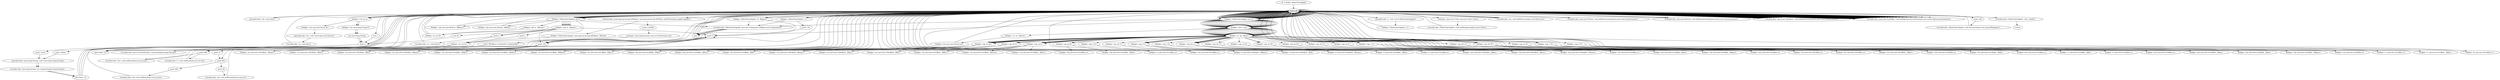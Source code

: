 digraph "" {
    "r0 := @this: MainChartApplet"
    "load.r r0"
    "r0 := @this: MainChartApplet"->"load.r r0";
    "specialinvoke <cb: void init()>"
    "load.r r0"->"specialinvoke <cb: void init()>";
    "specialinvoke <cb: void init()>"->"load.r r0";
    "new i"
    "load.r r0"->"new i";
    "dup1.r"
    "new i"->"dup1.r";
    "dup1.r"->"load.r r0";
    "specialinvoke <i: void <init>(MainChartApplet)>"
    "load.r r0"->"specialinvoke <i: void <init>(MainChartApplet)>";
    "fieldput <MainChartApplet: i i>"
    "specialinvoke <i: void <init>(MainChartApplet)>"->"fieldput <MainChartApplet: i i>";
    "fieldput <MainChartApplet: i i>"->"load.r r0";
    "staticget <java.awt.Color: java.awt.Color white>"
    "load.r r0"->"staticget <java.awt.Color: java.awt.Color white>";
    "virtualinvoke <MainChartApplet: void setBackground(java.awt.Color)>"
    "staticget <java.awt.Color: java.awt.Color white>"->"virtualinvoke <MainChartApplet: void setBackground(java.awt.Color)>";
    "virtualinvoke <MainChartApplet: void setBackground(java.awt.Color)>"->"load.r r0";
    "load.r r0"->"load.r r0";
    "staticinvoke <netscape.javascript.JSObject: netscape.javascript.JSObject getWindow(java.applet.Applet)>"
    "load.r r0"->"staticinvoke <netscape.javascript.JSObject: netscape.javascript.JSObject getWindow(java.applet.Applet)>";
    "fieldput <MainChartApplet: netscape.javascript.JSObject _fldvoid>"
    "staticinvoke <netscape.javascript.JSObject: netscape.javascript.JSObject getWindow(java.applet.Applet)>"->"fieldput <MainChartApplet: netscape.javascript.JSObject _fldvoid>";
    "goto load.r r0"
    "fieldput <MainChartApplet: netscape.javascript.JSObject _fldvoid>"->"goto load.r r0";
    "goto load.r r0"->"load.r r0";
    "fieldget <MainChartApplet: ab e>"
    "load.r r0"->"fieldget <MainChartApplet: ab e>";
    "fieldget <ab: w _fldgoto>"
    "fieldget <MainChartApplet: ab e>"->"fieldget <ab: w _fldgoto>";
    "fieldget <w: ay N>"
    "fieldget <ab: w _fldgoto>"->"fieldget <w: ay N>";
    "fieldget <w: ay N>"->"load.r r0";
    "virtualinvoke <ay: void addObserver(java.util.Observer)>"
    "load.r r0"->"virtualinvoke <ay: void addObserver(java.util.Observer)>";
    "virtualinvoke <ay: void addObserver(java.util.Observer)>"->"load.r r0";
    "load.r r0"->"fieldget <MainChartApplet: ab e>";
    "fieldget <ab: w _fldcase>"
    "fieldget <MainChartApplet: ab e>"->"fieldget <ab: w _fldcase>";
    "fieldget <ab: w _fldcase>"->"fieldget <w: ay N>";
    "fieldget <w: ay N>"->"load.r r0";
    "load.r r0"->"virtualinvoke <ay: void addObserver(java.util.Observer)>";
    "virtualinvoke <ay: void addObserver(java.util.Observer)>"->"load.r r0";
    "fieldget <MainChartApplet: bw h>"
    "load.r r0"->"fieldget <MainChartApplet: bw h>";
    "fieldget <bw: u ah>"
    "fieldget <MainChartApplet: bw h>"->"fieldget <bw: u ah>";
    "fieldget <u: an _fldnew>"
    "fieldget <bw: u ah>"->"fieldget <u: an _fldnew>";
    "fieldget <an: java.awt.Choice ad>"
    "fieldget <u: an _fldnew>"->"fieldget <an: java.awt.Choice ad>";
    "fieldget <an: java.awt.Choice ad>"->"load.r r0";
    "virtualinvoke <java.awt.Choice: void addItemListener(java.awt.event.ItemListener)>"
    "load.r r0"->"virtualinvoke <java.awt.Choice: void addItemListener(java.awt.event.ItemListener)>";
    "virtualinvoke <java.awt.Choice: void addItemListener(java.awt.event.ItemListener)>"->"load.r r0";
    "load.r r0"->"fieldget <MainChartApplet: ab e>";
    "fieldget <ab: java.awt.Button _fldbyte>"
    "fieldget <MainChartApplet: ab e>"->"fieldget <ab: java.awt.Button _fldbyte>";
    "fieldget <ab: java.awt.Button _fldbyte>"->"load.r r0";
    "virtualinvoke <java.awt.Button: void addActionListener(java.awt.event.ActionListener)>"
    "load.r r0"->"virtualinvoke <java.awt.Button: void addActionListener(java.awt.event.ActionListener)>";
    "virtualinvoke <java.awt.Button: void addActionListener(java.awt.event.ActionListener)>"->"load.r r0";
    "load.r r0"->"fieldget <MainChartApplet: ab e>";
    "fieldget <ab: java.awt.Button _fldelse>"
    "fieldget <MainChartApplet: ab e>"->"fieldget <ab: java.awt.Button _fldelse>";
    "fieldget <ab: java.awt.Button _fldelse>"->"load.r r0";
    "load.r r0"->"virtualinvoke <java.awt.Button: void addActionListener(java.awt.event.ActionListener)>";
    "virtualinvoke <java.awt.Button: void addActionListener(java.awt.event.ActionListener)>"->"load.r r0";
    "load.r r0"->"fieldget <MainChartApplet: bw h>";
    "fieldget <MainChartApplet: bw h>"->"fieldget <bw: u ah>";
    "fieldget <u: ag _fldint>"
    "fieldget <bw: u ah>"->"fieldget <u: ag _fldint>";
    "fieldget <ag: m ab>"
    "fieldget <u: ag _fldint>"->"fieldget <ag: m ab>";
    "fieldget <m: java.awt.Checkbox _fldnew>"
    "fieldget <ag: m ab>"->"fieldget <m: java.awt.Checkbox _fldnew>";
    "fieldget <m: java.awt.Checkbox _fldnew>"->"load.r r0";
    "virtualinvoke <java.awt.Checkbox: void addItemListener(java.awt.event.ItemListener)>"
    "load.r r0"->"virtualinvoke <java.awt.Checkbox: void addItemListener(java.awt.event.ItemListener)>";
    "virtualinvoke <java.awt.Checkbox: void addItemListener(java.awt.event.ItemListener)>"->"load.r r0";
    "load.r r0"->"fieldget <MainChartApplet: bw h>";
    "fieldget <MainChartApplet: bw h>"->"fieldget <bw: u ah>";
    "fieldget <bw: u ah>"->"fieldget <u: ag _fldint>";
    "fieldget <u: ag _fldint>"->"fieldget <ag: m ab>";
    "fieldget <m: java.awt.Checkbox _fldint>"
    "fieldget <ag: m ab>"->"fieldget <m: java.awt.Checkbox _fldint>";
    "fieldget <m: java.awt.Checkbox _fldint>"->"load.r r0";
    "load.r r0"->"virtualinvoke <java.awt.Checkbox: void addItemListener(java.awt.event.ItemListener)>";
    "virtualinvoke <java.awt.Checkbox: void addItemListener(java.awt.event.ItemListener)>"->"load.r r0";
    "load.r r0"->"fieldget <MainChartApplet: bw h>";
    "fieldget <MainChartApplet: bw h>"->"fieldget <bw: u ah>";
    "fieldget <bw: u ah>"->"fieldget <u: ag _fldint>";
    "fieldget <u: ag _fldint>"->"fieldget <ag: m ab>";
    "fieldget <m: java.awt.Checkbox _fldif>"
    "fieldget <ag: m ab>"->"fieldget <m: java.awt.Checkbox _fldif>";
    "fieldget <m: java.awt.Checkbox _fldif>"->"load.r r0";
    "load.r r0"->"virtualinvoke <java.awt.Checkbox: void addItemListener(java.awt.event.ItemListener)>";
    "virtualinvoke <java.awt.Checkbox: void addItemListener(java.awt.event.ItemListener)>"->"load.r r0";
    "load.r r0"->"fieldget <MainChartApplet: bw h>";
    "fieldget <MainChartApplet: bw h>"->"fieldget <bw: u ah>";
    "fieldget <bw: u ah>"->"fieldget <u: ag _fldint>";
    "fieldget <u: ag _fldint>"->"fieldget <ag: m ab>";
    "fieldget <m: java.awt.Checkbox _fldcase>"
    "fieldget <ag: m ab>"->"fieldget <m: java.awt.Checkbox _fldcase>";
    "fieldget <m: java.awt.Checkbox _fldcase>"->"load.r r0";
    "load.r r0"->"virtualinvoke <java.awt.Checkbox: void addItemListener(java.awt.event.ItemListener)>";
    "virtualinvoke <java.awt.Checkbox: void addItemListener(java.awt.event.ItemListener)>"->"load.r r0";
    "load.r r0"->"fieldget <MainChartApplet: bw h>";
    "fieldget <MainChartApplet: bw h>"->"fieldget <bw: u ah>";
    "fieldget <bw: u ah>"->"fieldget <u: ag _fldint>";
    "fieldget <u: ag _fldint>"->"fieldget <ag: m ab>";
    "fieldget <m: java.awt.Scrollbar _flddo>"
    "fieldget <ag: m ab>"->"fieldget <m: java.awt.Scrollbar _flddo>";
    "fieldget <m: java.awt.Scrollbar _flddo>"->"load.r r0";
    "virtualinvoke <java.awt.Scrollbar: void addAdjustmentListener(java.awt.event.AdjustmentListener)>"
    "load.r r0"->"virtualinvoke <java.awt.Scrollbar: void addAdjustmentListener(java.awt.event.AdjustmentListener)>";
    "virtualinvoke <java.awt.Scrollbar: void addAdjustmentListener(java.awt.event.AdjustmentListener)>"->"load.r r0";
    "load.r r0"->"fieldget <MainChartApplet: bw h>";
    "fieldget <MainChartApplet: bw h>"->"fieldget <bw: u ah>";
    "fieldget <bw: u ah>"->"fieldget <u: ag _fldint>";
    "fieldget <u: ag _fldint>"->"fieldget <ag: m ab>";
    "fieldget <m: java.awt.Scrollbar _fldelse>"
    "fieldget <ag: m ab>"->"fieldget <m: java.awt.Scrollbar _fldelse>";
    "fieldget <m: java.awt.Scrollbar _fldelse>"->"load.r r0";
    "load.r r0"->"virtualinvoke <java.awt.Scrollbar: void addAdjustmentListener(java.awt.event.AdjustmentListener)>";
    "virtualinvoke <java.awt.Scrollbar: void addAdjustmentListener(java.awt.event.AdjustmentListener)>"->"load.r r0";
    "load.r r0"->"fieldget <MainChartApplet: bw h>";
    "fieldget <MainChartApplet: bw h>"->"fieldget <bw: u ah>";
    "fieldget <bw: u ah>"->"fieldget <u: ag _fldint>";
    "fieldget <u: ag _fldint>"->"fieldget <ag: m ab>";
    "fieldget <m: java.awt.Scrollbar _fldbyte>"
    "fieldget <ag: m ab>"->"fieldget <m: java.awt.Scrollbar _fldbyte>";
    "fieldget <m: java.awt.Scrollbar _fldbyte>"->"load.r r0";
    "load.r r0"->"virtualinvoke <java.awt.Scrollbar: void addAdjustmentListener(java.awt.event.AdjustmentListener)>";
    "virtualinvoke <java.awt.Scrollbar: void addAdjustmentListener(java.awt.event.AdjustmentListener)>"->"load.r r0";
    "load.r r0"->"fieldget <MainChartApplet: bw h>";
    "fieldget <MainChartApplet: bw h>"->"fieldget <bw: u ah>";
    "fieldget <bw: u ah>"->"fieldget <u: ag _fldint>";
    "fieldget <u: ag _fldint>"->"fieldget <ag: m ab>";
    "fieldget <m: java.awt.Scrollbar _fldtry>"
    "fieldget <ag: m ab>"->"fieldget <m: java.awt.Scrollbar _fldtry>";
    "fieldget <m: java.awt.Scrollbar _fldtry>"->"load.r r0";
    "load.r r0"->"virtualinvoke <java.awt.Scrollbar: void addAdjustmentListener(java.awt.event.AdjustmentListener)>";
    "virtualinvoke <java.awt.Scrollbar: void addAdjustmentListener(java.awt.event.AdjustmentListener)>"->"load.r r0";
    "load.r r0"->"fieldget <MainChartApplet: bw h>";
    "fieldget <MainChartApplet: bw h>"->"fieldget <bw: u ah>";
    "fieldget <bw: u ah>"->"fieldget <u: ag _fldint>";
    "fieldget <ag: ca I>"
    "fieldget <u: ag _fldint>"->"fieldget <ag: ca I>";
    "fieldget <ca: java.awt.Checkbox _fldnew>"
    "fieldget <ag: ca I>"->"fieldget <ca: java.awt.Checkbox _fldnew>";
    "fieldget <ca: java.awt.Checkbox _fldnew>"->"load.r r0";
    "load.r r0"->"virtualinvoke <java.awt.Checkbox: void addItemListener(java.awt.event.ItemListener)>";
    "virtualinvoke <java.awt.Checkbox: void addItemListener(java.awt.event.ItemListener)>"->"load.r r0";
    "load.r r0"->"fieldget <MainChartApplet: bw h>";
    "fieldget <MainChartApplet: bw h>"->"fieldget <bw: u ah>";
    "fieldget <bw: u ah>"->"fieldget <u: ag _fldint>";
    "fieldget <u: ag _fldint>"->"fieldget <ag: ca I>";
    "fieldget <ca: java.awt.Checkbox _fldint>"
    "fieldget <ag: ca I>"->"fieldget <ca: java.awt.Checkbox _fldint>";
    "fieldget <ca: java.awt.Checkbox _fldint>"->"load.r r0";
    "load.r r0"->"virtualinvoke <java.awt.Checkbox: void addItemListener(java.awt.event.ItemListener)>";
    "virtualinvoke <java.awt.Checkbox: void addItemListener(java.awt.event.ItemListener)>"->"load.r r0";
    "load.r r0"->"fieldget <MainChartApplet: bw h>";
    "fieldget <MainChartApplet: bw h>"->"fieldget <bw: u ah>";
    "fieldget <bw: u ah>"->"fieldget <u: ag _fldint>";
    "fieldget <u: ag _fldint>"->"fieldget <ag: ca I>";
    "fieldget <ca: java.awt.Checkbox _fldif>"
    "fieldget <ag: ca I>"->"fieldget <ca: java.awt.Checkbox _fldif>";
    "fieldget <ca: java.awt.Checkbox _fldif>"->"load.r r0";
    "load.r r0"->"virtualinvoke <java.awt.Checkbox: void addItemListener(java.awt.event.ItemListener)>";
    "virtualinvoke <java.awt.Checkbox: void addItemListener(java.awt.event.ItemListener)>"->"load.r r0";
    "load.r r0"->"fieldget <MainChartApplet: bw h>";
    "fieldget <MainChartApplet: bw h>"->"fieldget <bw: u ah>";
    "fieldget <bw: u ah>"->"fieldget <u: ag _fldint>";
    "fieldget <u: ag _fldint>"->"fieldget <ag: ca I>";
    "fieldget <ca: java.awt.Scrollbar _fldfor>"
    "fieldget <ag: ca I>"->"fieldget <ca: java.awt.Scrollbar _fldfor>";
    "fieldget <ca: java.awt.Scrollbar _fldfor>"->"load.r r0";
    "load.r r0"->"virtualinvoke <java.awt.Scrollbar: void addAdjustmentListener(java.awt.event.AdjustmentListener)>";
    "virtualinvoke <java.awt.Scrollbar: void addAdjustmentListener(java.awt.event.AdjustmentListener)>"->"load.r r0";
    "load.r r0"->"fieldget <MainChartApplet: bw h>";
    "fieldget <MainChartApplet: bw h>"->"fieldget <bw: u ah>";
    "fieldget <bw: u ah>"->"fieldget <u: ag _fldint>";
    "fieldget <u: ag _fldint>"->"fieldget <ag: ca I>";
    "fieldget <ca: java.awt.Scrollbar _fldcase>"
    "fieldget <ag: ca I>"->"fieldget <ca: java.awt.Scrollbar _fldcase>";
    "fieldget <ca: java.awt.Scrollbar _fldcase>"->"load.r r0";
    "load.r r0"->"virtualinvoke <java.awt.Scrollbar: void addAdjustmentListener(java.awt.event.AdjustmentListener)>";
    "virtualinvoke <java.awt.Scrollbar: void addAdjustmentListener(java.awt.event.AdjustmentListener)>"->"load.r r0";
    "load.r r0"->"fieldget <MainChartApplet: bw h>";
    "fieldget <MainChartApplet: bw h>"->"fieldget <bw: u ah>";
    "fieldget <bw: u ah>"->"fieldget <u: ag _fldint>";
    "fieldget <u: ag _fldint>"->"fieldget <ag: ca I>";
    "fieldget <ca: java.awt.Scrollbar _fldtry>"
    "fieldget <ag: ca I>"->"fieldget <ca: java.awt.Scrollbar _fldtry>";
    "fieldget <ca: java.awt.Scrollbar _fldtry>"->"load.r r0";
    "load.r r0"->"virtualinvoke <java.awt.Scrollbar: void addAdjustmentListener(java.awt.event.AdjustmentListener)>";
    "virtualinvoke <java.awt.Scrollbar: void addAdjustmentListener(java.awt.event.AdjustmentListener)>"->"load.r r0";
    "load.r r0"->"fieldget <MainChartApplet: bw h>";
    "fieldget <MainChartApplet: bw h>"->"fieldget <bw: u ah>";
    "fieldget <bw: u ah>"->"fieldget <u: ag _fldint>";
    "fieldget <ag: bj X>"
    "fieldget <u: ag _fldint>"->"fieldget <ag: bj X>";
    "fieldget <bj: java.awt.Scrollbar a>"
    "fieldget <ag: bj X>"->"fieldget <bj: java.awt.Scrollbar a>";
    "fieldget <bj: java.awt.Scrollbar a>"->"load.r r0";
    "load.r r0"->"virtualinvoke <java.awt.Scrollbar: void addAdjustmentListener(java.awt.event.AdjustmentListener)>";
    "virtualinvoke <java.awt.Scrollbar: void addAdjustmentListener(java.awt.event.AdjustmentListener)>"->"load.r r0";
    "load.r r0"->"fieldget <MainChartApplet: bw h>";
    "fieldget <MainChartApplet: bw h>"->"fieldget <bw: u ah>";
    "fieldget <bw: u ah>"->"fieldget <u: ag _fldint>";
    "fieldget <u: ag _fldint>"->"fieldget <ag: bj X>";
    "fieldget <bj: java.awt.Scrollbar _fldfor>"
    "fieldget <ag: bj X>"->"fieldget <bj: java.awt.Scrollbar _fldfor>";
    "fieldget <bj: java.awt.Scrollbar _fldfor>"->"load.r r0";
    "load.r r0"->"virtualinvoke <java.awt.Scrollbar: void addAdjustmentListener(java.awt.event.AdjustmentListener)>";
    "virtualinvoke <java.awt.Scrollbar: void addAdjustmentListener(java.awt.event.AdjustmentListener)>"->"load.r r0";
    "load.r r0"->"fieldget <MainChartApplet: bw h>";
    "fieldget <MainChartApplet: bw h>"->"fieldget <bw: u ah>";
    "fieldget <bw: u ah>"->"fieldget <u: ag _fldint>";
    "fieldget <ag: bl O>"
    "fieldget <u: ag _fldint>"->"fieldget <ag: bl O>";
    "fieldget <bl: java.awt.Scrollbar _flddo>"
    "fieldget <ag: bl O>"->"fieldget <bl: java.awt.Scrollbar _flddo>";
    "fieldget <bl: java.awt.Scrollbar _flddo>"->"load.r r0";
    "load.r r0"->"virtualinvoke <java.awt.Scrollbar: void addAdjustmentListener(java.awt.event.AdjustmentListener)>";
    "virtualinvoke <java.awt.Scrollbar: void addAdjustmentListener(java.awt.event.AdjustmentListener)>"->"load.r r0";
    "load.r r0"->"fieldget <MainChartApplet: bw h>";
    "fieldget <MainChartApplet: bw h>"->"fieldget <bw: u ah>";
    "fieldget <bw: u ah>"->"fieldget <u: ag _fldint>";
    "fieldget <u: ag _fldint>"->"fieldget <ag: bl O>";
    "fieldget <bl: java.awt.Scrollbar _fldtry>"
    "fieldget <ag: bl O>"->"fieldget <bl: java.awt.Scrollbar _fldtry>";
    "fieldget <bl: java.awt.Scrollbar _fldtry>"->"load.r r0";
    "load.r r0"->"virtualinvoke <java.awt.Scrollbar: void addAdjustmentListener(java.awt.event.AdjustmentListener)>";
    "virtualinvoke <java.awt.Scrollbar: void addAdjustmentListener(java.awt.event.AdjustmentListener)>"->"load.r r0";
    "load.r r0"->"fieldget <MainChartApplet: bw h>";
    "fieldget <MainChartApplet: bw h>"->"fieldget <bw: u ah>";
    "fieldget <bw: u ah>"->"fieldget <u: ag _fldint>";
    "fieldget <u: ag _fldint>"->"fieldget <ag: bl O>";
    "fieldget <bl: java.awt.Scrollbar _fldif>"
    "fieldget <ag: bl O>"->"fieldget <bl: java.awt.Scrollbar _fldif>";
    "fieldget <bl: java.awt.Scrollbar _fldif>"->"load.r r0";
    "load.r r0"->"virtualinvoke <java.awt.Scrollbar: void addAdjustmentListener(java.awt.event.AdjustmentListener)>";
    "virtualinvoke <java.awt.Scrollbar: void addAdjustmentListener(java.awt.event.AdjustmentListener)>"->"load.r r0";
    "load.r r0"->"fieldget <MainChartApplet: bw h>";
    "fieldget <MainChartApplet: bw h>"->"fieldget <bw: u ah>";
    "fieldget <bw: u ah>"->"fieldget <u: ag _fldint>";
    "fieldget <ag: l F>"
    "fieldget <u: ag _fldint>"->"fieldget <ag: l F>";
    "fieldget <l: java.awt.Checkbox _fldbyte>"
    "fieldget <ag: l F>"->"fieldget <l: java.awt.Checkbox _fldbyte>";
    "fieldget <l: java.awt.Checkbox _fldbyte>"->"load.r r0";
    "load.r r0"->"virtualinvoke <java.awt.Checkbox: void addItemListener(java.awt.event.ItemListener)>";
    "virtualinvoke <java.awt.Checkbox: void addItemListener(java.awt.event.ItemListener)>"->"load.r r0";
    "load.r r0"->"fieldget <MainChartApplet: bw h>";
    "fieldget <MainChartApplet: bw h>"->"fieldget <bw: u ah>";
    "fieldget <bw: u ah>"->"fieldget <u: ag _fldint>";
    "fieldget <u: ag _fldint>"->"fieldget <ag: l F>";
    "fieldget <l: java.awt.Checkbox _fldif>"
    "fieldget <ag: l F>"->"fieldget <l: java.awt.Checkbox _fldif>";
    "fieldget <l: java.awt.Checkbox _fldif>"->"load.r r0";
    "load.r r0"->"virtualinvoke <java.awt.Checkbox: void addItemListener(java.awt.event.ItemListener)>";
    "virtualinvoke <java.awt.Checkbox: void addItemListener(java.awt.event.ItemListener)>"->"load.r r0";
    "load.r r0"->"fieldget <MainChartApplet: bw h>";
    "fieldget <MainChartApplet: bw h>"->"fieldget <bw: u ah>";
    "fieldget <bw: u ah>"->"fieldget <u: ag _fldint>";
    "fieldget <u: ag _fldint>"->"fieldget <ag: l F>";
    "fieldget <l: java.awt.Checkbox _fldcase>"
    "fieldget <ag: l F>"->"fieldget <l: java.awt.Checkbox _fldcase>";
    "fieldget <l: java.awt.Checkbox _fldcase>"->"load.r r0";
    "load.r r0"->"virtualinvoke <java.awt.Checkbox: void addItemListener(java.awt.event.ItemListener)>";
    "virtualinvoke <java.awt.Checkbox: void addItemListener(java.awt.event.ItemListener)>"->"load.r r0";
    "load.r r0"->"fieldget <MainChartApplet: bw h>";
    "fieldget <MainChartApplet: bw h>"->"fieldget <bw: u ah>";
    "fieldget <bw: u ah>"->"fieldget <u: ag _fldint>";
    "fieldget <u: ag _fldint>"->"fieldget <ag: l F>";
    "fieldget <l: java.awt.Scrollbar _flddo>"
    "fieldget <ag: l F>"->"fieldget <l: java.awt.Scrollbar _flddo>";
    "fieldget <l: java.awt.Scrollbar _flddo>"->"load.r r0";
    "load.r r0"->"virtualinvoke <java.awt.Scrollbar: void addAdjustmentListener(java.awt.event.AdjustmentListener)>";
    "virtualinvoke <java.awt.Scrollbar: void addAdjustmentListener(java.awt.event.AdjustmentListener)>"->"load.r r0";
    "load.r r0"->"fieldget <MainChartApplet: bw h>";
    "fieldget <MainChartApplet: bw h>"->"fieldget <bw: u ah>";
    "fieldget <bw: u ah>"->"fieldget <u: ag _fldint>";
    "fieldget <ag: ax Y>"
    "fieldget <u: ag _fldint>"->"fieldget <ag: ax Y>";
    "fieldget <ax: java.awt.Scrollbar a>"
    "fieldget <ag: ax Y>"->"fieldget <ax: java.awt.Scrollbar a>";
    "fieldget <ax: java.awt.Scrollbar a>"->"load.r r0";
    "load.r r0"->"virtualinvoke <java.awt.Scrollbar: void addAdjustmentListener(java.awt.event.AdjustmentListener)>";
    "virtualinvoke <java.awt.Scrollbar: void addAdjustmentListener(java.awt.event.AdjustmentListener)>"->"load.r r0";
    "load.r r0"->"fieldget <MainChartApplet: bw h>";
    "fieldget <MainChartApplet: bw h>"->"fieldget <bw: u ah>";
    "fieldget <bw: u ah>"->"fieldget <u: ag _fldint>";
    "fieldget <ag: bo L>"
    "fieldget <u: ag _fldint>"->"fieldget <ag: bo L>";
    "fieldget <bo: java.awt.Checkbox _flddo>"
    "fieldget <ag: bo L>"->"fieldget <bo: java.awt.Checkbox _flddo>";
    "fieldget <bo: java.awt.Checkbox _flddo>"->"load.r r0";
    "load.r r0"->"virtualinvoke <java.awt.Checkbox: void addItemListener(java.awt.event.ItemListener)>";
    "virtualinvoke <java.awt.Checkbox: void addItemListener(java.awt.event.ItemListener)>"->"load.r r0";
    "load.r r0"->"fieldget <MainChartApplet: bw h>";
    "fieldget <MainChartApplet: bw h>"->"fieldget <bw: u ah>";
    "fieldget <bw: u ah>"->"fieldget <u: ag _fldint>";
    "fieldget <u: ag _fldint>"->"fieldget <ag: bo L>";
    "fieldget <bo: java.awt.Checkbox _fldtry>"
    "fieldget <ag: bo L>"->"fieldget <bo: java.awt.Checkbox _fldtry>";
    "fieldget <bo: java.awt.Checkbox _fldtry>"->"load.r r0";
    "load.r r0"->"virtualinvoke <java.awt.Checkbox: void addItemListener(java.awt.event.ItemListener)>";
    "virtualinvoke <java.awt.Checkbox: void addItemListener(java.awt.event.ItemListener)>"->"load.r r0";
    "load.r r0"->"fieldget <MainChartApplet: bw h>";
    "fieldget <MainChartApplet: bw h>"->"fieldget <bw: u ah>";
    "fieldget <bw: u ah>"->"fieldget <u: ag _fldint>";
    "fieldget <u: ag _fldint>"->"fieldget <ag: bo L>";
    "fieldget <bo: java.awt.Checkbox _fldcase>"
    "fieldget <ag: bo L>"->"fieldget <bo: java.awt.Checkbox _fldcase>";
    "fieldget <bo: java.awt.Checkbox _fldcase>"->"load.r r0";
    "load.r r0"->"virtualinvoke <java.awt.Checkbox: void addItemListener(java.awt.event.ItemListener)>";
    "virtualinvoke <java.awt.Checkbox: void addItemListener(java.awt.event.ItemListener)>"->"load.r r0";
    "load.r r0"->"fieldget <MainChartApplet: bw h>";
    "fieldget <MainChartApplet: bw h>"->"fieldget <bw: u ah>";
    "fieldget <bw: u ah>"->"fieldget <u: ag _fldint>";
    "fieldget <u: ag _fldint>"->"fieldget <ag: bo L>";
    "fieldget <bo: java.awt.Scrollbar a>"
    "fieldget <ag: bo L>"->"fieldget <bo: java.awt.Scrollbar a>";
    "fieldget <bo: java.awt.Scrollbar a>"->"load.r r0";
    "load.r r0"->"virtualinvoke <java.awt.Scrollbar: void addAdjustmentListener(java.awt.event.AdjustmentListener)>";
    "virtualinvoke <java.awt.Scrollbar: void addAdjustmentListener(java.awt.event.AdjustmentListener)>"->"load.r r0";
    "load.r r0"->"fieldget <MainChartApplet: bw h>";
    "fieldget <MainChartApplet: bw h>"->"fieldget <bw: u ah>";
    "fieldget <bw: u ah>"->"fieldget <u: ag _fldint>";
    "fieldget <u: ag _fldint>"->"fieldget <ag: bo L>";
    "fieldget <bo: java.awt.Scrollbar _fldint>"
    "fieldget <ag: bo L>"->"fieldget <bo: java.awt.Scrollbar _fldint>";
    "fieldget <bo: java.awt.Scrollbar _fldint>"->"load.r r0";
    "load.r r0"->"virtualinvoke <java.awt.Scrollbar: void addAdjustmentListener(java.awt.event.AdjustmentListener)>";
    "virtualinvoke <java.awt.Scrollbar: void addAdjustmentListener(java.awt.event.AdjustmentListener)>"->"load.r r0";
    "load.r r0"->"fieldget <MainChartApplet: bw h>";
    "fieldget <MainChartApplet: bw h>"->"fieldget <bw: u ah>";
    "fieldget <bw: u ah>"->"fieldget <u: ag _fldint>";
    "fieldget <u: ag _fldint>"->"fieldget <ag: bo L>";
    "fieldget <bo: java.awt.Scrollbar _fldnew>"
    "fieldget <ag: bo L>"->"fieldget <bo: java.awt.Scrollbar _fldnew>";
    "fieldget <bo: java.awt.Scrollbar _fldnew>"->"load.r r0";
    "load.r r0"->"virtualinvoke <java.awt.Scrollbar: void addAdjustmentListener(java.awt.event.AdjustmentListener)>";
    "virtualinvoke <java.awt.Scrollbar: void addAdjustmentListener(java.awt.event.AdjustmentListener)>"->"load.r r0";
    "load.r r0"->"fieldget <MainChartApplet: bw h>";
    "fieldget <MainChartApplet: bw h>"->"fieldget <bw: u ah>";
    "fieldget <bw: u ah>"->"fieldget <u: ag _fldint>";
    "fieldget <ag: ao Z>"
    "fieldget <u: ag _fldint>"->"fieldget <ag: ao Z>";
    "fieldget <ao: java.awt.Scrollbar a>"
    "fieldget <ag: ao Z>"->"fieldget <ao: java.awt.Scrollbar a>";
    "fieldget <ao: java.awt.Scrollbar a>"->"load.r r0";
    "load.r r0"->"virtualinvoke <java.awt.Scrollbar: void addAdjustmentListener(java.awt.event.AdjustmentListener)>";
    "virtualinvoke <java.awt.Scrollbar: void addAdjustmentListener(java.awt.event.AdjustmentListener)>"->"load.r r0";
    "load.r r0"->"fieldget <MainChartApplet: bw h>";
    "fieldget <MainChartApplet: bw h>"->"fieldget <bw: u ah>";
    "fieldget <bw: u ah>"->"fieldget <u: ag _fldint>";
    "fieldget <ag: z P>"
    "fieldget <u: ag _fldint>"->"fieldget <ag: z P>";
    "fieldget <z: java.awt.Scrollbar a>"
    "fieldget <ag: z P>"->"fieldget <z: java.awt.Scrollbar a>";
    "fieldget <z: java.awt.Scrollbar a>"->"load.r r0";
    "load.r r0"->"virtualinvoke <java.awt.Scrollbar: void addAdjustmentListener(java.awt.event.AdjustmentListener)>";
    "virtualinvoke <java.awt.Scrollbar: void addAdjustmentListener(java.awt.event.AdjustmentListener)>"->"load.r r0";
    "load.r r0"->"fieldget <MainChartApplet: bw h>";
    "fieldget <MainChartApplet: bw h>"->"fieldget <bw: u ah>";
    "fieldget <bw: u ah>"->"fieldget <u: ag _fldint>";
    "fieldget <ag: be W>"
    "fieldget <u: ag _fldint>"->"fieldget <ag: be W>";
    "fieldget <be: java.awt.Scrollbar _fldfor>"
    "fieldget <ag: be W>"->"fieldget <be: java.awt.Scrollbar _fldfor>";
    "fieldget <be: java.awt.Scrollbar _fldfor>"->"load.r r0";
    "load.r r0"->"virtualinvoke <java.awt.Scrollbar: void addAdjustmentListener(java.awt.event.AdjustmentListener)>";
    "virtualinvoke <java.awt.Scrollbar: void addAdjustmentListener(java.awt.event.AdjustmentListener)>"->"load.r r0";
    "load.r r0"->"fieldget <MainChartApplet: bw h>";
    "fieldget <MainChartApplet: bw h>"->"fieldget <bw: u ah>";
    "fieldget <bw: u ah>"->"fieldget <u: ag _fldint>";
    "fieldget <u: ag _fldint>"->"fieldget <ag: be W>";
    "fieldget <be: java.awt.Scrollbar _flddo>"
    "fieldget <ag: be W>"->"fieldget <be: java.awt.Scrollbar _flddo>";
    "fieldget <be: java.awt.Scrollbar _flddo>"->"load.r r0";
    "load.r r0"->"virtualinvoke <java.awt.Scrollbar: void addAdjustmentListener(java.awt.event.AdjustmentListener)>";
    "virtualinvoke <java.awt.Scrollbar: void addAdjustmentListener(java.awt.event.AdjustmentListener)>"->"load.r r0";
    "load.r r0"->"fieldget <MainChartApplet: bw h>";
    "fieldget <MainChartApplet: bw h>"->"fieldget <bw: u ah>";
    "fieldget <bw: u ah>"->"fieldget <u: ag _fldint>";
    "fieldget <u: ag _fldint>"->"fieldget <ag: be W>";
    "fieldget <be: java.awt.Scrollbar _fldbyte>"
    "fieldget <ag: be W>"->"fieldget <be: java.awt.Scrollbar _fldbyte>";
    "fieldget <be: java.awt.Scrollbar _fldbyte>"->"load.r r0";
    "load.r r0"->"virtualinvoke <java.awt.Scrollbar: void addAdjustmentListener(java.awt.event.AdjustmentListener)>";
    "virtualinvoke <java.awt.Scrollbar: void addAdjustmentListener(java.awt.event.AdjustmentListener)>"->"load.r r0";
    "load.r r0"->"fieldget <MainChartApplet: bw h>";
    "fieldget <MainChartApplet: bw h>"->"fieldget <bw: u ah>";
    "fieldget <bw: u ah>"->"fieldget <u: ag _fldint>";
    "fieldget <ag: ba K>"
    "fieldget <u: ag _fldint>"->"fieldget <ag: ba K>";
    "fieldget <ba: java.awt.Scrollbar a>"
    "fieldget <ag: ba K>"->"fieldget <ba: java.awt.Scrollbar a>";
    "fieldget <ba: java.awt.Scrollbar a>"->"load.r r0";
    "load.r r0"->"virtualinvoke <java.awt.Scrollbar: void addAdjustmentListener(java.awt.event.AdjustmentListener)>";
    "virtualinvoke <java.awt.Scrollbar: void addAdjustmentListener(java.awt.event.AdjustmentListener)>"->"load.r r0";
    "load.r r0"->"fieldget <MainChartApplet: bw h>";
    "fieldget <MainChartApplet: bw h>"->"fieldget <bw: u ah>";
    "fieldget <bw: u ah>"->"fieldget <u: ag _fldint>";
    "fieldget <ag: t S>"
    "fieldget <u: ag _fldint>"->"fieldget <ag: t S>";
    "fieldget <t: java.awt.Scrollbar a>"
    "fieldget <ag: t S>"->"fieldget <t: java.awt.Scrollbar a>";
    "fieldget <t: java.awt.Scrollbar a>"->"load.r r0";
    "load.r r0"->"virtualinvoke <java.awt.Scrollbar: void addAdjustmentListener(java.awt.event.AdjustmentListener)>";
    "virtualinvoke <java.awt.Scrollbar: void addAdjustmentListener(java.awt.event.AdjustmentListener)>"->"load.r r0";
    "load.r r0"->"fieldget <MainChartApplet: bw h>";
    "fieldget <MainChartApplet: bw h>"->"fieldget <bw: u ah>";
    "fieldget <bw: u ah>"->"fieldget <u: ag _fldint>";
    "fieldget <ag: b0 U>"
    "fieldget <u: ag _fldint>"->"fieldget <ag: b0 U>";
    "fieldget <b0: java.awt.Scrollbar a>"
    "fieldget <ag: b0 U>"->"fieldget <b0: java.awt.Scrollbar a>";
    "fieldget <b0: java.awt.Scrollbar a>"->"load.r r0";
    "load.r r0"->"virtualinvoke <java.awt.Scrollbar: void addAdjustmentListener(java.awt.event.AdjustmentListener)>";
    "virtualinvoke <java.awt.Scrollbar: void addAdjustmentListener(java.awt.event.AdjustmentListener)>"->"load.r r0";
    "load.r r0"->"fieldget <MainChartApplet: bw h>";
    "fieldget <MainChartApplet: bw h>"->"fieldget <bw: u ah>";
    "fieldget <bw: u ah>"->"fieldget <u: ag _fldint>";
    "fieldget <ag: ce G>"
    "fieldget <u: ag _fldint>"->"fieldget <ag: ce G>";
    "fieldget <ce: java.awt.Scrollbar a>"
    "fieldget <ag: ce G>"->"fieldget <ce: java.awt.Scrollbar a>";
    "fieldget <ce: java.awt.Scrollbar a>"->"load.r r0";
    "load.r r0"->"virtualinvoke <java.awt.Scrollbar: void addAdjustmentListener(java.awt.event.AdjustmentListener)>";
    "virtualinvoke <java.awt.Scrollbar: void addAdjustmentListener(java.awt.event.AdjustmentListener)>"->"load.r r0";
    "load.r r0"->"fieldget <MainChartApplet: bw h>";
    "fieldget <MainChartApplet: bw h>"->"fieldget <bw: u ah>";
    "fieldget <bw: u ah>"->"fieldget <u: ag _fldint>";
    "fieldget <ag: h V>"
    "fieldget <u: ag _fldint>"->"fieldget <ag: h V>";
    "fieldget <h: java.awt.Scrollbar a>"
    "fieldget <ag: h V>"->"fieldget <h: java.awt.Scrollbar a>";
    "fieldget <h: java.awt.Scrollbar a>"->"load.r r0";
    "load.r r0"->"virtualinvoke <java.awt.Scrollbar: void addAdjustmentListener(java.awt.event.AdjustmentListener)>";
    "virtualinvoke <java.awt.Scrollbar: void addAdjustmentListener(java.awt.event.AdjustmentListener)>"->"load.r r0";
    "load.r r0"->"fieldget <MainChartApplet: bw h>";
    "fieldget <MainChartApplet: bw h>"->"fieldget <bw: u ah>";
    "fieldget <bw: u ah>"->"fieldget <u: ag _fldint>";
    "fieldget <ag: bn T>"
    "fieldget <u: ag _fldint>"->"fieldget <ag: bn T>";
    "fieldget <bn: java.awt.Scrollbar a>"
    "fieldget <ag: bn T>"->"fieldget <bn: java.awt.Scrollbar a>";
    "fieldget <bn: java.awt.Scrollbar a>"->"load.r r0";
    "load.r r0"->"virtualinvoke <java.awt.Scrollbar: void addAdjustmentListener(java.awt.event.AdjustmentListener)>";
    "virtualinvoke <java.awt.Scrollbar: void addAdjustmentListener(java.awt.event.AdjustmentListener)>"->"load.r r0";
    "load.r r0"->"fieldget <MainChartApplet: bw h>";
    "fieldget <MainChartApplet: bw h>"->"fieldget <bw: u ah>";
    "fieldget <bw: u ah>"->"fieldget <u: ag _fldint>";
    "fieldget <ag: by J>"
    "fieldget <u: ag _fldint>"->"fieldget <ag: by J>";
    "fieldget <by: java.awt.Scrollbar a>"
    "fieldget <ag: by J>"->"fieldget <by: java.awt.Scrollbar a>";
    "fieldget <by: java.awt.Scrollbar a>"->"load.r r0";
    "load.r r0"->"virtualinvoke <java.awt.Scrollbar: void addAdjustmentListener(java.awt.event.AdjustmentListener)>";
    "virtualinvoke <java.awt.Scrollbar: void addAdjustmentListener(java.awt.event.AdjustmentListener)>"->"load.r r0";
    "load.r r0"->"fieldget <MainChartApplet: bw h>";
    "fieldget <MainChartApplet: bw h>"->"fieldget <bw: u ah>";
    "fieldget <bw: u ah>"->"fieldget <u: ag _fldint>";
    "fieldget <ag: av R>"
    "fieldget <u: ag _fldint>"->"fieldget <ag: av R>";
    "fieldget <av: java.awt.Scrollbar a>"
    "fieldget <ag: av R>"->"fieldget <av: java.awt.Scrollbar a>";
    "fieldget <av: java.awt.Scrollbar a>"->"load.r r0";
    "load.r r0"->"virtualinvoke <java.awt.Scrollbar: void addAdjustmentListener(java.awt.event.AdjustmentListener)>";
    "virtualinvoke <java.awt.Scrollbar: void addAdjustmentListener(java.awt.event.AdjustmentListener)>"->"load.r r0";
    "load.r r0"->"fieldget <MainChartApplet: bw h>";
    "fieldget <MainChartApplet: bw h>"->"fieldget <bw: u ah>";
    "fieldget <bw: u ah>"->"fieldget <u: ag _fldint>";
    "fieldget <u: ag _fldint>"->"fieldget <ag: av R>";
    "fieldget <av: java.awt.Scrollbar _fldfor>"
    "fieldget <ag: av R>"->"fieldget <av: java.awt.Scrollbar _fldfor>";
    "fieldget <av: java.awt.Scrollbar _fldfor>"->"load.r r0";
    "load.r r0"->"virtualinvoke <java.awt.Scrollbar: void addAdjustmentListener(java.awt.event.AdjustmentListener)>";
    "virtualinvoke <java.awt.Scrollbar: void addAdjustmentListener(java.awt.event.AdjustmentListener)>"->"load.r r0";
    "load.r r0"->"fieldget <MainChartApplet: bw h>";
    "fieldget <MainChartApplet: bw h>"->"fieldget <bw: u ah>";
    "fieldget <bw: u ah>"->"fieldget <u: ag _fldint>";
    "fieldget <ag: br E>"
    "fieldget <u: ag _fldint>"->"fieldget <ag: br E>";
    "fieldget <br: java.awt.Scrollbar _flddo>"
    "fieldget <ag: br E>"->"fieldget <br: java.awt.Scrollbar _flddo>";
    "fieldget <br: java.awt.Scrollbar _flddo>"->"load.r r0";
    "load.r r0"->"virtualinvoke <java.awt.Scrollbar: void addAdjustmentListener(java.awt.event.AdjustmentListener)>";
    "virtualinvoke <java.awt.Scrollbar: void addAdjustmentListener(java.awt.event.AdjustmentListener)>"->"load.r r0";
    "load.r r0"->"fieldget <MainChartApplet: bw h>";
    "fieldget <MainChartApplet: bw h>"->"fieldget <bw: u ah>";
    "fieldget <bw: u ah>"->"fieldget <u: ag _fldint>";
    "fieldget <ag: r C>"
    "fieldget <u: ag _fldint>"->"fieldget <ag: r C>";
    "fieldget <r: java.awt.Scrollbar _fldif>"
    "fieldget <ag: r C>"->"fieldget <r: java.awt.Scrollbar _fldif>";
    "fieldget <r: java.awt.Scrollbar _fldif>"->"load.r r0";
    "load.r r0"->"virtualinvoke <java.awt.Scrollbar: void addAdjustmentListener(java.awt.event.AdjustmentListener)>";
    "virtualinvoke <java.awt.Scrollbar: void addAdjustmentListener(java.awt.event.AdjustmentListener)>"->"load.r r0";
    "load.r r0"->"fieldget <MainChartApplet: bw h>";
    "fieldget <MainChartApplet: bw h>"->"fieldget <bw: u ah>";
    "fieldget <bw: u ah>"->"fieldget <u: ag _fldint>";
    "fieldget <u: ag _fldint>"->"fieldget <ag: r C>";
    "fieldget <r: java.awt.Scrollbar a>"
    "fieldget <ag: r C>"->"fieldget <r: java.awt.Scrollbar a>";
    "fieldget <r: java.awt.Scrollbar a>"->"load.r r0";
    "load.r r0"->"virtualinvoke <java.awt.Scrollbar: void addAdjustmentListener(java.awt.event.AdjustmentListener)>";
    "virtualinvoke <java.awt.Scrollbar: void addAdjustmentListener(java.awt.event.AdjustmentListener)>"->"load.r r0";
    "load.r r0"->"fieldget <MainChartApplet: bw h>";
    "fieldget <MainChartApplet: bw h>"->"fieldget <bw: u ah>";
    "fieldget <bw: u ah>"->"fieldget <u: ag _fldint>";
    "fieldget <ag: v N>"
    "fieldget <u: ag _fldint>"->"fieldget <ag: v N>";
    "fieldget <v: java.awt.Scrollbar a>"
    "fieldget <ag: v N>"->"fieldget <v: java.awt.Scrollbar a>";
    "fieldget <v: java.awt.Scrollbar a>"->"load.r r0";
    "load.r r0"->"virtualinvoke <java.awt.Scrollbar: void addAdjustmentListener(java.awt.event.AdjustmentListener)>";
    "virtualinvoke <java.awt.Scrollbar: void addAdjustmentListener(java.awt.event.AdjustmentListener)>"->"load.r r0";
    "load.r r0"->"fieldget <MainChartApplet: bw h>";
    "fieldget <MainChartApplet: bw h>"->"fieldget <bw: u ah>";
    "fieldget <bw: u ah>"->"fieldget <u: ag _fldint>";
    "fieldget <u: ag _fldint>"->"fieldget <ag: v N>";
    "fieldget <v: java.awt.Scrollbar _fldfor>"
    "fieldget <ag: v N>"->"fieldget <v: java.awt.Scrollbar _fldfor>";
    "fieldget <v: java.awt.Scrollbar _fldfor>"->"load.r r0";
    "load.r r0"->"virtualinvoke <java.awt.Scrollbar: void addAdjustmentListener(java.awt.event.AdjustmentListener)>";
    "virtualinvoke <java.awt.Scrollbar: void addAdjustmentListener(java.awt.event.AdjustmentListener)>"->"load.r r0";
    "push null"
    "load.r r0"->"push null";
    "virtualinvoke <MainChartApplet: void setLayout(java.awt.LayoutManager)>"
    "push null"->"virtualinvoke <MainChartApplet: void setLayout(java.awt.LayoutManager)>";
    "virtualinvoke <MainChartApplet: void setLayout(java.awt.LayoutManager)>"->"load.r r0";
    "fieldget <MainChartApplet: af _fldgoto>"
    "load.r r0"->"fieldget <MainChartApplet: af _fldgoto>";
    "push 105"
    "fieldget <MainChartApplet: af _fldgoto>"->"push 105";
    "push 0"
    "push 105"->"push 0";
    "push 630"
    "push 0"->"push 630";
    "push 36"
    "push 630"->"push 36";
    "virtualinvoke <af: void setBounds(int,int,int,int)>"
    "push 36"->"virtualinvoke <af: void setBounds(int,int,int,int)>";
    "virtualinvoke <af: void setBounds(int,int,int,int)>"->"load.r r0";
    "load.r r0"->"load.r r0";
    "load.r r0"->"fieldget <MainChartApplet: af _fldgoto>";
    "virtualinvoke <MainChartApplet: java.awt.Component add(java.awt.Component)>"
    "fieldget <MainChartApplet: af _fldgoto>"->"virtualinvoke <MainChartApplet: java.awt.Component add(java.awt.Component)>";
    "pop"
    "virtualinvoke <MainChartApplet: java.awt.Component add(java.awt.Component)>"->"pop";
    "pop"->"load.r r0";
    "load.r r0"->"fieldget <MainChartApplet: bw h>";
    "fieldget <MainChartApplet: bw h>"->"push 0";
    "push 0"->"push 0";
    "push 0"->"push 105";
    "push 440"
    "push 105"->"push 440";
    "virtualinvoke <bw: void setBounds(int,int,int,int)>"
    "push 440"->"virtualinvoke <bw: void setBounds(int,int,int,int)>";
    "virtualinvoke <bw: void setBounds(int,int,int,int)>"->"load.r r0";
    "load.r r0"->"load.r r0";
    "load.r r0"->"fieldget <MainChartApplet: bw h>";
    "fieldget <MainChartApplet: bw h>"->"virtualinvoke <MainChartApplet: java.awt.Component add(java.awt.Component)>";
    "virtualinvoke <MainChartApplet: java.awt.Component add(java.awt.Component)>"->"pop";
    "pop"->"load.r r0";
    "fieldget <MainChartApplet: i i>"
    "load.r r0"->"fieldget <MainChartApplet: i i>";
    "push 735"
    "fieldget <MainChartApplet: i i>"->"push 735";
    "push 735"->"push 0";
    "push 0"->"push 105";
    "push 105"->"push 440";
    "virtualinvoke <i: void setBounds(int,int,int,int)>"
    "push 440"->"virtualinvoke <i: void setBounds(int,int,int,int)>";
    "virtualinvoke <i: void setBounds(int,int,int,int)>"->"load.r r0";
    "load.r r0"->"load.r r0";
    "load.r r0"->"fieldget <MainChartApplet: i i>";
    "fieldget <MainChartApplet: i i>"->"virtualinvoke <MainChartApplet: java.awt.Component add(java.awt.Component)>";
    "virtualinvoke <MainChartApplet: java.awt.Component add(java.awt.Component)>"->"pop";
    "pop"->"load.r r0";
    "load.r r0"->"fieldget <MainChartApplet: ab e>";
    "fieldget <MainChartApplet: ab e>"->"push 105";
    "push 37"
    "push 105"->"push 37";
    "push 37"->"push 630";
    "push 403"
    "push 630"->"push 403";
    "virtualinvoke <ab: void setBounds(int,int,int,int)>"
    "push 403"->"virtualinvoke <ab: void setBounds(int,int,int,int)>";
    "virtualinvoke <ab: void setBounds(int,int,int,int)>"->"load.r r0";
    "load.r r0"->"load.r r0";
    "load.r r0"->"fieldget <MainChartApplet: ab e>";
    "fieldget <MainChartApplet: ab e>"->"virtualinvoke <MainChartApplet: java.awt.Component add(java.awt.Component)>";
    "virtualinvoke <MainChartApplet: java.awt.Component add(java.awt.Component)>"->"pop";
    "pop"->"load.r r0";
    "fieldget <cb: ae a>"
    "load.r r0"->"fieldget <cb: ae a>";
    "fieldget <ae: java.lang.String P>"
    "fieldget <cb: ae a>"->"fieldget <ae: java.lang.String P>";
    "new java.lang.String"
    "fieldget <ae: java.lang.String P>"->"new java.lang.String";
    "new java.lang.String"->"dup1.r";
    "push \"item\""
    "dup1.r"->"push \"item\"";
    "specialinvoke <java.lang.String: void <init>(java.lang.String)>"
    "push \"item\""->"specialinvoke <java.lang.String: void <init>(java.lang.String)>";
    "virtualinvoke <java.lang.String: int compareTo(java.lang.String)>"
    "specialinvoke <java.lang.String: void <init>(java.lang.String)>"->"virtualinvoke <java.lang.String: int compareTo(java.lang.String)>";
    "ifne load.r r0"
    "virtualinvoke <java.lang.String: int compareTo(java.lang.String)>"->"ifne load.r r0";
    "ifne load.r r0"->"load.r r0";
    "load.r r0"->"fieldget <MainChartApplet: ab e>";
    "fieldget <MainChartApplet: ab e>"->"fieldget <ab: w _fldgoto>";
    "push 1"
    "fieldget <ab: w _fldgoto>"->"push 1";
    "fieldput <w: int h>"
    "push 1"->"fieldput <w: int h>";
    "fieldput <w: int h>"->"goto load.r r0";
    "goto load.r r0"->"load.r r0";
    "load.r r0"->"fieldget <MainChartApplet: ab e>";
    "fieldget <MainChartApplet: ab e>"->"fieldget <ab: w _fldgoto>";
    "new bc"
    "fieldget <ab: w _fldgoto>"->"new bc";
    "new bc"->"dup1.r";
    "dup1.r"->"load.r r0";
    "load.r r0"->"fieldget <cb: ae a>";
    "fieldget <ae: java.util.Vector K>"
    "fieldget <cb: ae a>"->"fieldget <ae: java.util.Vector K>";
    "specialinvoke <bc: void <init>(java.util.Vector)>"
    "fieldget <ae: java.util.Vector K>"->"specialinvoke <bc: void <init>(java.util.Vector)>";
    "virtualinvoke <w: void a(bc)>"
    "specialinvoke <bc: void <init>(java.util.Vector)>"->"virtualinvoke <w: void a(bc)>";
    "virtualinvoke <w: void a(bc)>"->"load.r r0";
    "load.r r0"->"fieldget <MainChartApplet: ab e>";
    "fieldget <MainChartApplet: ab e>"->"fieldget <ab: w _fldgoto>";
    "push 2"
    "fieldget <ab: w _fldgoto>"->"push 2";
    "virtualinvoke <w: void a(int)>"
    "push 2"->"virtualinvoke <w: void a(int)>";
    "virtualinvoke <w: void a(int)>"->"load.r r0";
    "virtualinvoke <MainChartApplet: void _mthif()>"
    "load.r r0"->"virtualinvoke <MainChartApplet: void _mthif()>";
    "return"
    "virtualinvoke <MainChartApplet: void _mthif()>"->"return";
    "ifne load.r r0"->"load.r r0";
    "load.r r0"->"fieldget <cb: ae a>";
    "fieldget <cb: ae a>"->"fieldget <ae: java.lang.String P>";
    "fieldget <ae: java.lang.String P>"->"new java.lang.String";
    "new java.lang.String"->"dup1.r";
    "push \"index\""
    "dup1.r"->"push \"index\"";
    "push \"index\""->"specialinvoke <java.lang.String: void <init>(java.lang.String)>";
    "specialinvoke <java.lang.String: void <init>(java.lang.String)>"->"virtualinvoke <java.lang.String: int compareTo(java.lang.String)>";
    "virtualinvoke <java.lang.String: int compareTo(java.lang.String)>"->"ifne load.r r0";
    "ifne load.r r0"->"load.r r0";
    "load.r r0"->"fieldget <MainChartApplet: ab e>";
    "fieldget <MainChartApplet: ab e>"->"fieldget <ab: w _fldgoto>";
    "fieldget <ab: w _fldgoto>"->"push 2";
    "push 2"->"fieldput <w: int h>";
    "fieldput <w: int h>"->"goto load.r r0";
    "ifne load.r r0"->"load.r r0";
    "load.r r0"->"fieldget <MainChartApplet: ab e>";
    "fieldget <MainChartApplet: ab e>"->"fieldget <ab: w _fldgoto>";
    "fieldget <ab: w _fldgoto>"->"push 0";
    "push 0"->"fieldput <w: int h>";
    "store.r $r288"
    "staticinvoke <netscape.javascript.JSObject: netscape.javascript.JSObject getWindow(java.applet.Applet)>"->"store.r $r288";
    "staticget <java.lang.System: java.io.PrintStream out>"
    "store.r $r288"->"staticget <java.lang.System: java.io.PrintStream out>";
    "push \"JSObject \uc124\uc815 \uc2e4\ud328\""
    "staticget <java.lang.System: java.io.PrintStream out>"->"push \"JSObject \uc124\uc815 \uc2e4\ud328\"";
    "virtualinvoke <java.io.PrintStream: void println(java.lang.String)>"
    "push \"JSObject \uc124\uc815 \uc2e4\ud328\""->"virtualinvoke <java.io.PrintStream: void println(java.lang.String)>";
}
